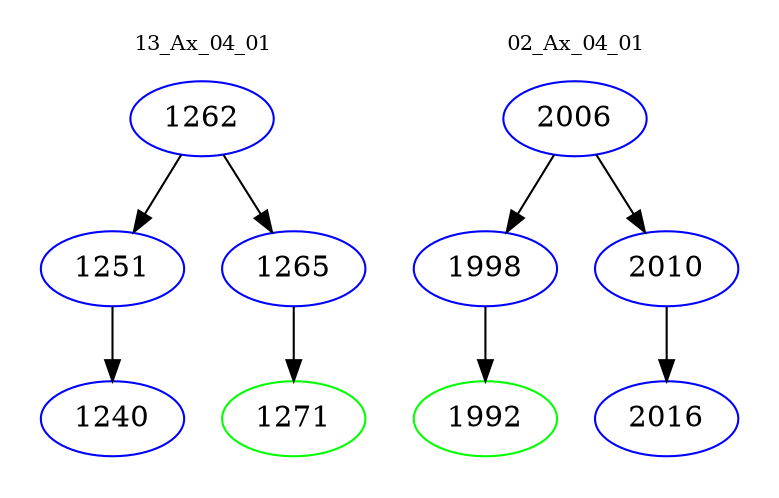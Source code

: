 digraph{
subgraph cluster_0 {
color = white
label = "13_Ax_04_01";
fontsize=10;
T0_1262 [label="1262", color="blue"]
T0_1262 -> T0_1251 [color="black"]
T0_1251 [label="1251", color="blue"]
T0_1251 -> T0_1240 [color="black"]
T0_1240 [label="1240", color="blue"]
T0_1262 -> T0_1265 [color="black"]
T0_1265 [label="1265", color="blue"]
T0_1265 -> T0_1271 [color="black"]
T0_1271 [label="1271", color="green"]
}
subgraph cluster_1 {
color = white
label = "02_Ax_04_01";
fontsize=10;
T1_2006 [label="2006", color="blue"]
T1_2006 -> T1_1998 [color="black"]
T1_1998 [label="1998", color="blue"]
T1_1998 -> T1_1992 [color="black"]
T1_1992 [label="1992", color="green"]
T1_2006 -> T1_2010 [color="black"]
T1_2010 [label="2010", color="blue"]
T1_2010 -> T1_2016 [color="black"]
T1_2016 [label="2016", color="blue"]
}
}
